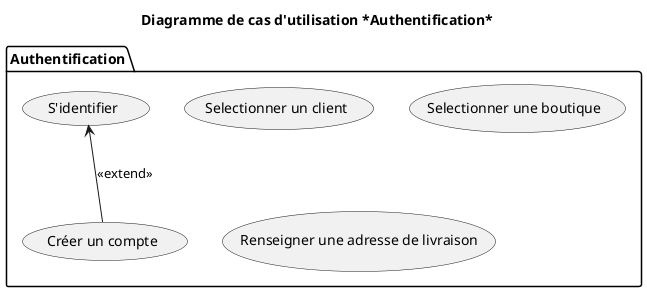 @startuml 04_authentification
title Diagramme de cas d'utilisation *Authentification*

package Authentification{
    (S'identifier) as LOGIN
    (Créer un compte) as CREATE_LOGIN
    (Selectionner un client) as SELECT_CUSTOMER
    (Selectionner une boutique) as SELECT_STORE
    (Renseigner une adresse de livraison) as SET_DELIVER_ADRESS
}

LOGIN <-- CREATE_LOGIN : <<extend>>

@enduml


